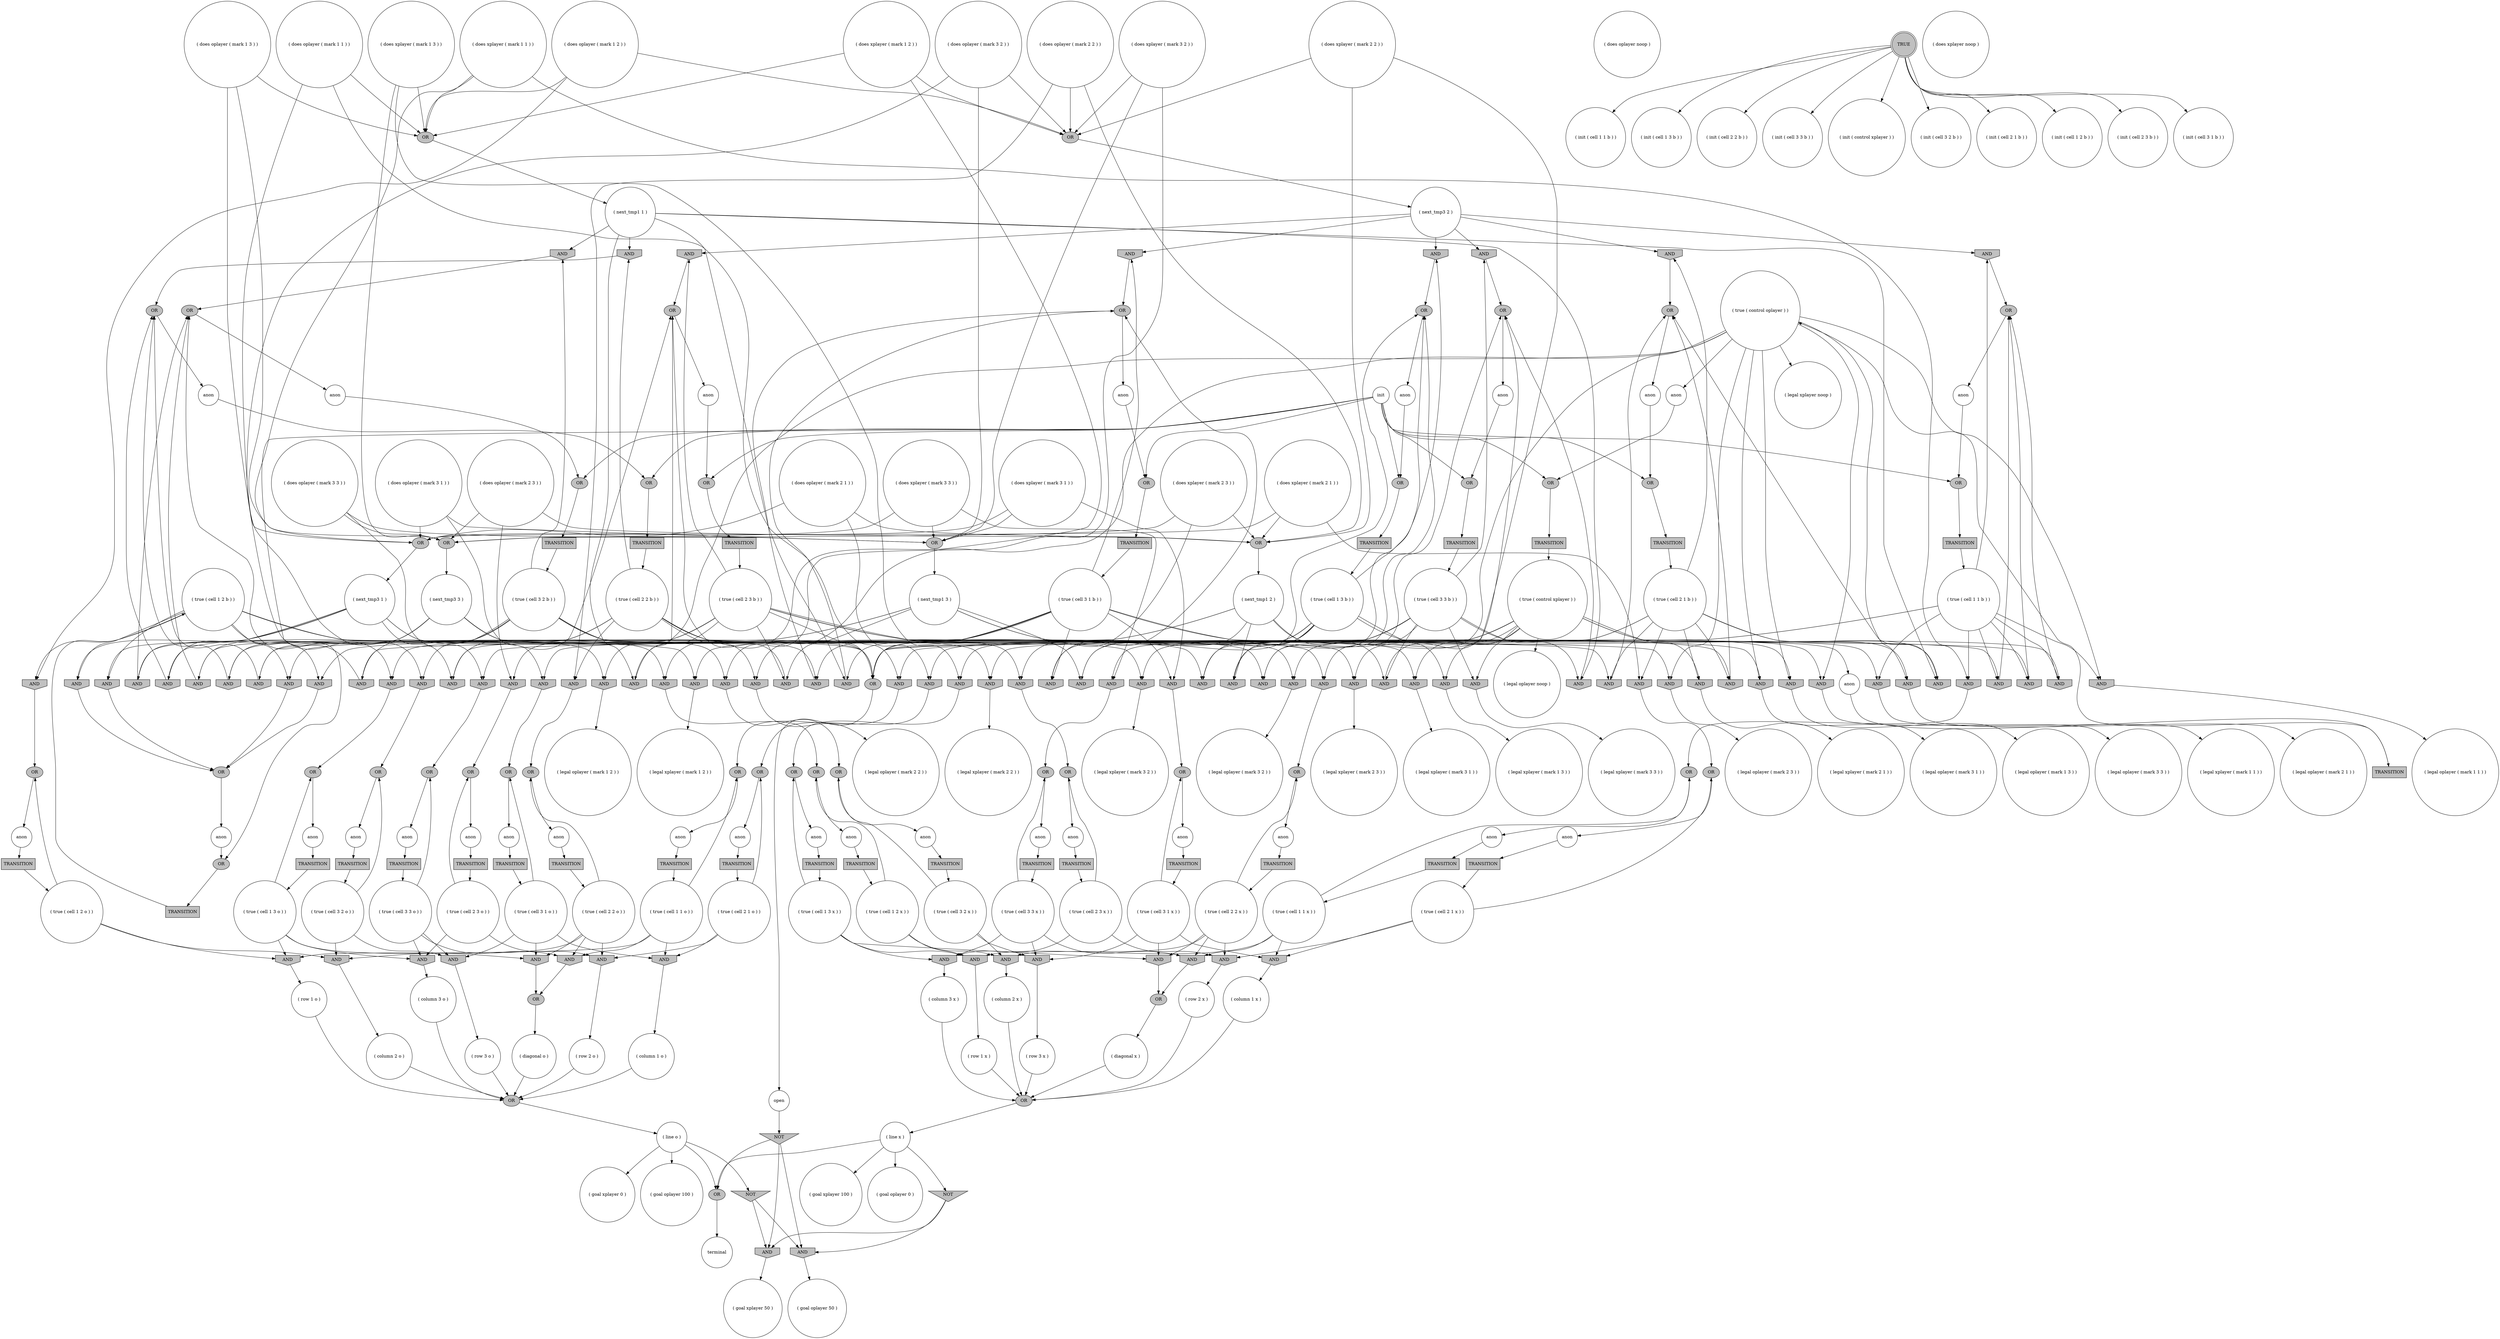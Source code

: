 digraph propNet
{
	"@406a400c"[shape=invhouse, style= filled, fillcolor=grey, label="AND"]; "@406a400c"->"@6d6fbaff"; 
	"@75ff547c"[shape=circle, style= filled, fillcolor=white, label="( does oplayer noop )"]; 
	"@4f7a8a38"[shape=box, style= filled, fillcolor=grey, label="TRANSITION"]; "@4f7a8a38"->"@4a6cf86c"; 
	"@3e4f15db"[shape=circle, style= filled, fillcolor=white, label="( row 1 x )"]; "@3e4f15db"->"@5fe28c28"; 
	"@20b3ca83"[shape=circle, style= filled, fillcolor=white, label="( does oplayer ( mark 2 1 ) )"]; "@20b3ca83"->"@21a36416"; "@20b3ca83"->"@3f0290ee"; "@20b3ca83"->"@3f5aa04b"; 
	"@3420cae9"[shape=circle, style= filled, fillcolor=white, label="anon"]; "@3420cae9"->"@406c4aa1"; 
	"@6f48e70d"[shape=circle, style= filled, fillcolor=white, label="anon"]; "@6f48e70d"->"@56a13ea6"; 
	"@214d0d46"[shape=invhouse, style= filled, fillcolor=grey, label="AND"]; "@214d0d46"->"@63700353"; 
	"@29ea179c"[shape=box, style= filled, fillcolor=grey, label="TRANSITION"]; "@29ea179c"->"@453d6dfc"; 
	"@46b0f5e9"[shape=circle, style= filled, fillcolor=white, label="( true ( cell 3 3 o ) )"]; "@46b0f5e9"->"@26231a02"; "@46b0f5e9"->"@556edb6b"; "@46b0f5e9"->"@73a0ff87"; "@46b0f5e9"->"@6124f16a"; 
	"@5fa65640"[shape=circle, style= filled, fillcolor=white, label="( true ( cell 3 1 o ) )"]; "@5fa65640"->"@149717ec"; "@5fa65640"->"@2f79da7d"; "@5fa65640"->"@2a4f8f8b"; "@5fa65640"->"@556edb6b"; 
	"@48deeb9c"[shape=invhouse, style= filled, fillcolor=grey, label="AND"]; "@48deeb9c"->"@5f44755d"; 
	"@757e2379"[shape=ellipse, style= filled, fillcolor=grey, label="OR"]; "@757e2379"->"@2c4b1932"; 
	"@680bf396"[shape=invtriangle, style= filled, fillcolor=grey, label="NOT"]; "@680bf396"->"@373c29fe"; "@680bf396"->"@3583ee8d"; 
	"@2cb3f44c"[shape=invhouse, style= filled, fillcolor=grey, label="AND"]; "@2cb3f44c"->"@39b75a89"; 
	"@3ce36adf"[shape=circle, style= filled, fillcolor=white, label="( does xplayer ( mark 2 2 ) )"]; "@3ce36adf"->"@76633855"; "@3ce36adf"->"@3f5aa04b"; "@3ce36adf"->"@13d34b59"; 
	"@36d813db"[shape=circle, style= filled, fillcolor=white, label="( does oplayer ( mark 2 2 ) )"]; "@36d813db"->"@76633855"; "@36d813db"->"@3f5aa04b"; "@36d813db"->"@129816ea"; 
	"@864ae0e"[shape=circle, style= filled, fillcolor=white, label="( init ( cell 1 1 b ) )"]; 
	"@5828f4f5"[shape=circle, style= filled, fillcolor=white, label="anon"]; "@5828f4f5"->"@c2028db"; 
	"@257dba83"[shape=circle, style= filled, fillcolor=white, label="( does oplayer ( mark 1 2 ) )"]; "@257dba83"->"@76633855"; "@257dba83"->"@32c2783c"; "@257dba83"->"@1d248eac"; 
	"@57ea2861"[shape=circle, style= filled, fillcolor=white, label="( does xplayer ( mark 1 2 ) )"]; "@57ea2861"->"@76633855"; "@57ea2861"->"@7414b05d"; "@57ea2861"->"@1d248eac"; 
	"@76633855"[shape=ellipse, style= filled, fillcolor=grey, label="OR"]; "@76633855"->"@6c07912b"; 
	"@aa80d36"[shape=circle, style= filled, fillcolor=white, label="( column 1 o )"]; "@aa80d36"->"@4e13ce16"; 
	"@50dc354e"[shape=circle, style= filled, fillcolor=white, label="( does oplayer ( mark 3 2 ) )"]; "@50dc354e"->"@76633855"; "@50dc354e"->"@6867946a"; "@50dc354e"->"@63a94154"; 
	"@4c12f0f6"[shape=ellipse, style= filled, fillcolor=grey, label="OR"]; "@4c12f0f6"->"@6f89cd7e"; 
	"@769d96e0"[shape=circle, style= filled, fillcolor=white, label="( does xplayer ( mark 3 1 ) )"]; "@769d96e0"->"@3f0290ee"; "@769d96e0"->"@78bb093"; "@769d96e0"->"@63a94154"; 
	"@4f38d17a"[shape=invhouse, style= filled, fillcolor=grey, label="AND"]; "@4f38d17a"->"@1b393f8f"; 
	"@22b2806"[shape=circle, style= filled, fillcolor=white, label="( true ( control oplayer ) )"]; "@22b2806"->"@5cb6bbaa"; "@22b2806"->"@406a400c"; "@22b2806"->"@76587918"; "@22b2806"->"@7f8574aa"; "@22b2806"->"@7285cef"; "@22b2806"->"@98f624d"; "@22b2806"->"@43e8e5a9"; "@22b2806"->"@4da03eb8"; "@22b2806"->"@a69ef2c"; "@22b2806"->"@2beef277"; "@22b2806"->"@1cda50e6"; 
	"@7e10cc38"[shape=circle, style= filled, fillcolor=white, label="( legal oplayer noop )"]; 
	"@77bdfbf0"[shape=circle, style= filled, fillcolor=white, label="( column 2 x )"]; "@77bdfbf0"->"@5fe28c28"; 
	"@2914cca4"[shape=box, style= filled, fillcolor=grey, label="TRANSITION"]; "@2914cca4"->"@56487b42"; 
	"@3d1ecba3"[shape=ellipse, style= filled, fillcolor=grey, label="OR"]; "@3d1ecba3"->"@ee4e136"; 
	"@d17222"[shape=circle, style= filled, fillcolor=white, label="( does oplayer ( mark 1 1 ) )"]; "@d17222"->"@3f0290ee"; "@d17222"->"@48deeb9c"; "@d17222"->"@1d248eac"; 
	"@1391ac7b"[shape=invhouse, style= filled, fillcolor=grey, label="AND"]; "@1391ac7b"->"@2c2968d6"; 
	"@18ccba6e"[shape=invhouse, style= filled, fillcolor=grey, label="AND"]; "@18ccba6e"->"@7d0c78ff"; 
	"@4c057f2"[shape=circle, style= filled, fillcolor=white, label="( init ( cell 1 3 b ) )"]; 
	"@4a808cdd"[shape=circle, style= filled, fillcolor=white, label="anon"]; "@4a808cdd"->"@547da7dd"; 
	"@3fe5bf34"[shape=circle, style= filled, fillcolor=white, label="anon"]; "@3fe5bf34"->"@4fe2355f"; 
	"@67994ea6"[shape=invhouse, style= filled, fillcolor=grey, label="AND"]; "@67994ea6"->"@46c0fb2"; 
	"@7b5dcd5b"[shape=invhouse, style= filled, fillcolor=grey, label="AND"]; "@7b5dcd5b"->"@3e4f15db"; 
	"@1654c71e"[shape=circle, style= filled, fillcolor=white, label="( does xplayer ( mark 2 1 ) )"]; "@1654c71e"->"@3f0290ee"; "@1654c71e"->"@105495cf"; "@1654c71e"->"@3f5aa04b"; 
	"@7b7a739"[shape=invhouse, style= filled, fillcolor=grey, label="AND"]; "@7b7a739"->"@8f693cd"; 
	"@6c07912b"[shape=circle, style= filled, fillcolor=white, label="( next_tmp3 2 )"]; "@6c07912b"->"@59da6819"; "@6c07912b"->"@cbbe2cf"; "@6c07912b"->"@4e9c33e9"; "@6c07912b"->"@12b23fe9"; "@6c07912b"->"@4f38d17a"; "@6c07912b"->"@15b8af81"; 
	"@678076a6"[shape=invhouse, style= filled, fillcolor=grey, label="AND"]; "@678076a6"->"@2823a32b"; 
	"@3ddbed7c"[shape=circle, style= filled, fillcolor=white, label="anon"]; "@3ddbed7c"->"@3d1ecba3"; 
	"@7d0c78ff"[shape=ellipse, style= filled, fillcolor=grey, label="OR"]; "@7d0c78ff"->"@3ddbed7c"; 
	"@6f89cd7e"[shape=circle, style= filled, fillcolor=white, label="anon"]; "@6f89cd7e"->"@397129a9"; 
	"@20abe7cd"[shape=ellipse, style= filled, fillcolor=grey, label="OR"]; "@20abe7cd"->"@4f7a8a38"; 
	"@7755d88"[shape=circle, style= filled, fillcolor=white, label="anon"]; "@7755d88"->"@a4fb7c"; 
	"@2beef277"[shape=invhouse, style= filled, fillcolor=grey, label="AND"]; "@2beef277"->"@1048aee9"; 
	"@3efa8cd6"[shape=circle, style= filled, fillcolor=white, label="anon"]; "@3efa8cd6"->"@30cb59ae"; 
	"@16391170"[shape=invhouse, style= filled, fillcolor=grey, label="AND"]; "@16391170"->"@64aa033b"; 
	"@1d248eac"[shape=ellipse, style= filled, fillcolor=grey, label="OR"]; "@1d248eac"->"@4b12cd26"; 
	"@73f8075e"[shape=ellipse, style= filled, fillcolor=grey, label="OR"]; "@73f8075e"->"@29ea179c"; 
	"@56a13ea6"[shape=box, style= filled, fillcolor=grey, label="TRANSITION"]; "@56a13ea6"->"@4ba39183"; 
	"@7ec3c727"[shape=invhouse, style= filled, fillcolor=grey, label="AND"]; "@7ec3c727"->"@756dccf3"; 
	"@125fc746"[shape=circle, style= filled, fillcolor=white, label="( line x )"]; "@125fc746"->"@5613fc4d"; "@125fc746"->"@4863309a"; "@125fc746"->"@b06cf66"; "@125fc746"->"@4106d1d3"; 
	"@22ecabf9"[shape=invhouse, style= filled, fillcolor=grey, label="AND"]; "@22ecabf9"->"@7d6f4421"; 
	"@4863309a"[shape=invtriangle, style= filled, fillcolor=grey, label="NOT"]; "@4863309a"->"@373c29fe"; "@4863309a"->"@3583ee8d"; 
	"@373c29fe"[shape=invhouse, style= filled, fillcolor=grey, label="AND"]; "@373c29fe"->"@429d8a45"; 
	"@4b3669e1"[shape=invhouse, style= filled, fillcolor=grey, label="AND"]; "@4b3669e1"->"@5f950cf6"; 
	"@34f0852e"[shape=ellipse, style= filled, fillcolor=grey, label="OR"]; "@34f0852e"->"@1ab7aa29"; 
	"@5fe28c28"[shape=ellipse, style= filled, fillcolor=grey, label="OR"]; "@5fe28c28"->"@125fc746"; 
	"@1b393f8f"[shape=ellipse, style= filled, fillcolor=grey, label="OR"]; "@1b393f8f"->"@4b7bd33f"; 
	"@76587918"[shape=invhouse, style= filled, fillcolor=grey, label="AND"]; "@76587918"->"@1e46ca3d"; 
	"@4cb5ad0e"[shape=circle, style= filled, fillcolor=white, label="( true ( cell 3 2 b ) )"]; "@4cb5ad0e"->"@22ecabf9"; "@4cb5ad0e"->"@7b7a739"; "@4cb5ad0e"->"@6e8d9f04"; "@4cb5ad0e"->"@6867946a"; "@4cb5ad0e"->"@4da03eb8"; "@4cb5ad0e"->"@4b3669e1"; "@4cb5ad0e"->"@5e9adbb8"; "@4cb5ad0e"->"@34f0852e"; "@4cb5ad0e"->"@653c5652"; 
	"@68109c74"[shape=circle, style= filled, fillcolor=white, label="( init ( cell 2 2 b ) )"]; 
	"@98f624d"[shape=invhouse, style= filled, fillcolor=grey, label="AND"]; "@98f624d"->"@589c2f93"; 
	"@406c4aa1"[shape=box, style= filled, fillcolor=grey, label="TRANSITION"]; "@406c4aa1"->"@13603899"; 
	"@2fe36ebc"[shape=invhouse, style= filled, fillcolor=grey, label="AND"]; "@2fe36ebc"->"@3958238a"; 
	"@31c4879e"[shape=ellipse, style= filled, fillcolor=grey, label="OR"]; "@31c4879e"->"@5da3af98"; 
	"@53aa8713"[shape=circle, style= filled, fillcolor=white, label="( goal xplayer 50 )"]; 
	"@44960990"[shape=invhouse, style= filled, fillcolor=grey, label="AND"]; "@44960990"->"@b2c3415"; 
	"@527a7162"[shape=circle, style= filled, fillcolor=white, label="anon"]; "@527a7162"->"@2a1e41f9"; 
	"@f2e624c"[shape=ellipse, style= filled, fillcolor=grey, label="OR"]; "@f2e624c"->"@2e37735d"; 
	"@68a53237"[shape=invtriangle, style= filled, fillcolor=grey, label="NOT"]; "@68a53237"->"@373c29fe"; "@68a53237"->"@3583ee8d"; "@68a53237"->"@4106d1d3"; 
	"@50edb71e"[shape=ellipse, style= filled, fillcolor=grey, label="OR"]; "@50edb71e"->"@26913c14"; 
	"@1cda50e6"[shape=invhouse, style= filled, fillcolor=grey, label="AND"]; "@1cda50e6"->"@4e59eb42"; 
	"@4106d1d3"[shape=ellipse, style= filled, fillcolor=grey, label="OR"]; "@4106d1d3"->"@26b994ff"; 
	"@c3264a0"[shape=box, style= filled, fillcolor=grey, label="TRANSITION"]; "@c3264a0"->"@4794169a"; 
	"@429d8a45"[shape=circle, style= filled, fillcolor=white, label="( goal oplayer 50 )"]; 
	"@7bd835b"[shape=circle, style= filled, fillcolor=white, label="( column 2 o )"]; "@7bd835b"->"@4e13ce16"; 
	"@1048aee9"[shape=circle, style= filled, fillcolor=white, label="( legal oplayer ( mark 2 3 ) )"]; 
	"@6ea67695"[shape=invhouse, style= filled, fillcolor=grey, label="AND"]; "@6ea67695"->"@26231a02"; 
	"@657fb2d3"[shape=invhouse, style= filled, fillcolor=grey, label="AND"]; "@657fb2d3"->"@69913fe7"; 
	"@4e59eb42"[shape=circle, style= filled, fillcolor=white, label="( legal oplayer ( mark 1 3 ) )"]; 
	"@597c981"[shape=ellipse, style= filled, fillcolor=grey, label="OR"]; "@597c981"->"@bf7be15"; 
	"@22edc160"[shape=circle, style= filled, fillcolor=white, label="( true ( cell 2 1 x ) )"]; "@22edc160"->"@678076a6"; "@22edc160"->"@59e786fa"; "@22edc160"->"@68ea2e0a"; 
	"@25c2f724"[shape=circle, style= filled, fillcolor=white, label="( true ( cell 2 3 b ) )"]; "@25c2f724"->"@59da6819"; "@25c2f724"->"@6fa9efcd"; "@25c2f724"->"@345238b3"; "@25c2f724"->"@2fe36ebc"; "@25c2f724"->"@2beef277"; "@25c2f724"->"@32e95912"; "@25c2f724"->"@16eac49b"; "@25c2f724"->"@34f0852e"; "@25c2f724"->"@657fb2d3"; 
	"@63b6377f"[shape=circle, style= filled, fillcolor=white, label="( init ( cell 3 3 b ) )"]; 
	"@4e9c33e9"[shape=invhouse, style= filled, fillcolor=grey, label="AND"]; "@4e9c33e9"->"@7d0c78ff"; 
	"@5794d12c"[shape=invhouse, style= filled, fillcolor=grey, label="AND"]; "@5794d12c"->"@31c4879e"; 
	"@12b23fe9"[shape=invhouse, style= filled, fillcolor=grey, label="AND"]; "@12b23fe9"->"@2da70fa0"; 
	"@432dbfff"[shape=invhouse, style= filled, fillcolor=grey, label="AND"]; "@432dbfff"->"@2c2968d6"; 
	"@149717ec"[shape=invhouse, style= filled, fillcolor=grey, label="AND"]; "@149717ec"->"@6136932b"; 
	"@61e50535"[shape=circle, style= filled, fillcolor=white, label="( init ( control xplayer ) )"]; 
	"@4fa342e2"[shape=invhouse, style= filled, fillcolor=grey, label="AND"]; "@4fa342e2"->"@46c0fb2"; 
	"@7639068a"[shape=circle, style= filled, fillcolor=white, label="( true ( cell 1 3 b ) )"]; "@7639068a"->"@2ed6490d"; "@7639068a"->"@12b23fe9"; "@7639068a"->"@325e7a03"; "@7639068a"->"@5f02e712"; "@7639068a"->"@7b8486f4"; "@7639068a"->"@35f1b89d"; "@7639068a"->"@34f0852e"; "@7639068a"->"@1cda50e6"; "@7639068a"->"@582b8387"; 
	"@1223cebf"[shape=circle, style= filled, fillcolor=white, label="( true ( cell 3 2 o ) )"]; "@1223cebf"->"@4c12f0f6"; "@1223cebf"->"@6067aae"; "@1223cebf"->"@556edb6b"; 
	"@41791993"[shape=circle, style= filled, fillcolor=white, label="( next_tmp3 1 )"]; "@41791993"->"@6e8d9f04"; "@41791993"->"@432dbfff"; "@41791993"->"@7b8486f4"; "@41791993"->"@18fa3735"; "@41791993"->"@32e95912"; "@41791993"->"@67994ea6"; 
	"@63ecc02f"[shape=invhouse, style= filled, fillcolor=grey, label="AND"]; "@63ecc02f"->"@7d0c78ff"; 
	"@5613fc4d"[shape=circle, style= filled, fillcolor=white, label="( goal oplayer 0 )"]; 
	"@589c2f93"[shape=circle, style= filled, fillcolor=white, label="( legal oplayer ( mark 1 1 ) )"]; 
	"@7f8574aa"[shape=circle, style= filled, fillcolor=white, label="anon"]; "@7f8574aa"->"@287d5809"; 
	"@7285cef"[shape=invhouse, style= filled, fillcolor=grey, label="AND"]; "@7285cef"->"@261bf0a0"; 
	"@544e6f7"[shape=circle, style= filled, fillcolor=white, label="( does oplayer ( mark 2 3 ) )"]; "@544e6f7"->"@2fe36ebc"; "@544e6f7"->"@757e2379"; "@544e6f7"->"@3f5aa04b"; 
	"@74617c53"[shape=circle, style= filled, fillcolor=white, label="anon"]; "@74617c53"->"@5f9fee75"; 
	"@6d6fbaff"[shape=circle, style= filled, fillcolor=white, label="( legal oplayer ( mark 2 2 ) )"]; 
	"@6124f16a"[shape=invhouse, style= filled, fillcolor=grey, label="AND"]; "@6124f16a"->"@6136932b"; 
	"@3da02761"[shape=ellipse, style= filled, fillcolor=grey, label="OR"]; "@3da02761"->"@5d7970e2"; 
	"@5cb6bbaa"[shape=invhouse, style= filled, fillcolor=grey, label="AND"]; "@5cb6bbaa"->"@2778a6a"; 
	"@2381df09"[shape=invhouse, style= filled, fillcolor=grey, label="AND"]; "@2381df09"->"@77bdfbf0"; 
	"@6fa9efcd"[shape=invhouse, style= filled, fillcolor=grey, label="AND"]; "@6fa9efcd"->"@333455e7"; 
	"@55917247"[shape=ellipse, style= filled, fillcolor=grey, label="OR"]; "@55917247"->"@3fe5bf34"; 
	"@26913c14"[shape=circle, style= filled, fillcolor=white, label="anon"]; "@26913c14"->"@c1e18f2"; 
	"@10ab5cd0"[shape=circle, style= filled, fillcolor=white, label="( row 1 o )"]; "@10ab5cd0"->"@4e13ce16"; 
	"@16eac49b"[shape=invhouse, style= filled, fillcolor=grey, label="AND"]; "@16eac49b"->"@69913fe7"; 
	"@5f950cf6"[shape=circle, style= filled, fillcolor=white, label="( legal xplayer ( mark 3 2 ) )"]; 
	"@6674c855"[shape=circle, style= filled, fillcolor=white, label="anon"]; "@6674c855"->"@1c6bb33c"; 
	"@2778a6a"[shape=circle, style= filled, fillcolor=white, label="( legal oplayer ( mark 1 2 ) )"]; 
	"@2359da15"[shape=circle, style= filled, fillcolor=white, label="( true ( cell 1 2 x ) )"]; "@2359da15"->"@2381df09"; "@2359da15"->"@f2e624c"; "@2359da15"->"@7b5dcd5b"; 
	"@b06cf66"[shape=circle, style= filled, fillcolor=white, label="( goal xplayer 100 )"]; 
	"@59da6819"[shape=invhouse, style= filled, fillcolor=grey, label="AND"]; "@59da6819"->"@69913fe7"; 
	"@2e37735d"[shape=circle, style= filled, fillcolor=white, label="anon"]; "@2e37735d"->"@6026bb93"; 
	"@37a8fe42"[shape=circle, style= filled, fillcolor=white, label="( legal oplayer ( mark 3 3 ) )"]; 
	"@6e8d9f04"[shape=invhouse, style= filled, fillcolor=grey, label="AND"]; "@6e8d9f04"->"@8f693cd"; 
	"@1487380e"[shape=box, style= filled, fillcolor=grey, label="TRANSITION"]; "@1487380e"->"@6b07b35e"; 
	"@41b21326"[shape=circle, style= filled, fillcolor=white, label="( does xplayer ( mark 1 1 ) )"]; "@41b21326"->"@3f0290ee"; "@41b21326"->"@16391170"; "@41b21326"->"@1d248eac"; 
	"@e8e70d"[shape=circle, style= filled, fillcolor=white, label="( true ( cell 3 1 x ) )"]; "@e8e70d"->"@678076a6"; "@e8e70d"->"@214d0d46"; "@e8e70d"->"@30322765"; "@e8e70d"->"@3da02761"; 
	"@21cccaf3"[shape=box, style= filled, fillcolor=grey, label="TRANSITION"]; "@21cccaf3"->"@68f75ce4"; 
	"@642d5561"[shape=circle, style= filled, fillcolor=white, label="( legal xplayer ( mark 2 3 ) )"]; 
	"@13d34b59"[shape=invhouse, style= filled, fillcolor=grey, label="AND"]; "@13d34b59"->"@54e9a1bb"; 
	"@1aa5c9d"[shape=circle, style= filled, fillcolor=white, label="( row 2 x )"]; "@1aa5c9d"->"@5fe28c28"; 
	"@50dcb4b5"[shape=circle, style= filled, fillcolor=white, label="( column 3 o )"]; "@50dcb4b5"->"@4e13ce16"; 
	"@4e03d569"[shape=circle, style= filled, fillcolor=white, label="( does xplayer noop )"]; 
	"@763f2e65"[shape=circle, style= filled, fillcolor=white, label="( line o )"]; "@763f2e65"->"@2d1da969"; "@763f2e65"->"@680bf396"; "@763f2e65"->"@4106d1d3"; "@763f2e65"->"@2d9d4f83"; 
	"@2204d434"[shape=invhouse, style= filled, fillcolor=grey, label="AND"]; "@2204d434"->"@2473cfe2"; 
	"@7153a0b6"[shape=circle, style= filled, fillcolor=white, label="( does xplayer ( mark 1 3 ) )"]; "@7153a0b6"->"@757e2379"; "@7153a0b6"->"@35f1b89d"; "@7153a0b6"->"@1d248eac"; 
	"@45f81de9"[shape=circle, style= filled, fillcolor=white, label="( diagonal o )"]; "@45f81de9"->"@4e13ce16"; 
	"@4ff1a8af"[shape=circle, style= filled, fillcolor=white, label="anon"]; "@4ff1a8af"->"@76088b4b"; 
	"@63a94154"[shape=ellipse, style= filled, fillcolor=grey, label="OR"]; "@63a94154"->"@7d0024e9"; 
	"@7414b05d"[shape=invhouse, style= filled, fillcolor=grey, label="AND"]; "@7414b05d"->"@f2e624c"; 
	"@547da7dd"[shape=box, style= filled, fillcolor=grey, label="TRANSITION"]; "@547da7dd"->"@46b0f5e9"; 
	"@1241ecd3"[shape=circle, style= filled, fillcolor=white, label="anon"]; "@1241ecd3"->"@766cc788"; 
	"@4fe2355f"[shape=box, style= filled, fillcolor=grey, label="TRANSITION"]; "@4fe2355f"->"@2cb8709b"; 
	"@7b8486f4"[shape=invhouse, style= filled, fillcolor=grey, label="AND"]; "@7b8486f4"->"@2da70fa0"; 
	"@32c2783c"[shape=invhouse, style= filled, fillcolor=grey, label="AND"]; "@32c2783c"->"@8ff58d4"; 
	"@5e9adbb8"[shape=invhouse, style= filled, fillcolor=grey, label="AND"]; "@5e9adbb8"->"@8f693cd"; 
	"@3798d967"[shape=circle, style= filled, fillcolor=white, label="( does xplayer ( mark 3 3 ) )"]; "@3798d967"->"@1ed408f0"; "@3798d967"->"@757e2379"; "@3798d967"->"@63a94154"; 
	"@2d9d4f83"[shape=circle, style= filled, fillcolor=white, label="( goal oplayer 100 )"]; 
	"@3841eb7e"[shape=circle, style= filled, fillcolor=white, label="( column 3 x )"]; "@3841eb7e"->"@5fe28c28"; 
	"@56d1bc6b"[shape=circle, style= filled, fillcolor=white, label="( next_tmp1 2 )"]; "@56d1bc6b"->"@5dd23a26"; "@56d1bc6b"->"@5794d12c"; "@56d1bc6b"->"@7b7a739"; "@56d1bc6b"->"@93edcbe"; "@56d1bc6b"->"@5f02e712"; "@56d1bc6b"->"@5023e78c"; 
	"@1ab7aa29"[shape=circle, style= filled, fillcolor=white, label="open"]; "@1ab7aa29"->"@68a53237"; 
	"@4b7bd33f"[shape=circle, style= filled, fillcolor=white, label="anon"]; "@4b7bd33f"->"@73f8075e"; 
	"@59e786fa"[shape=invhouse, style= filled, fillcolor=grey, label="AND"]; "@59e786fa"->"@1aa5c9d"; 
	"@2e69f3d0"[shape=ellipse, style= filled, fillcolor=grey, label="OR"]; "@2e69f3d0"->"@2e05f47e"; 
	"@582b8387"[shape=invhouse, style= filled, fillcolor=grey, label="AND"]; "@582b8387"->"@3cd46415"; 
	"@26231a02"[shape=ellipse, style= filled, fillcolor=grey, label="OR"]; "@26231a02"->"@4a808cdd"; 
	"@4ff5a5fd"[shape=circle, style= filled, fillcolor=white, label="( init ( cell 3 2 b ) )"]; 
	"@21a36416"[shape=invhouse, style= filled, fillcolor=grey, label="AND"]; "@21a36416"->"@2e69f3d0"; 
	"@333455e7"[shape=ellipse, style= filled, fillcolor=grey, label="OR"]; "@333455e7"->"@30f3caf4"; 
	"@62631254"[shape=invhouse, style= filled, fillcolor=grey, label="AND"]; "@62631254"->"@3841eb7e"; 
	"@68ea2e0a"[shape=ellipse, style= filled, fillcolor=grey, label="OR"]; "@68ea2e0a"->"@6674c855"; 
	"@32e95912"[shape=invhouse, style= filled, fillcolor=grey, label="AND"]; "@32e95912"->"@69913fe7"; 
	"@766cc788"[shape=ellipse, style= filled, fillcolor=grey, label="OR"]; "@766cc788"->"@3fe45b09"; 
	"@2c4b1932"[shape=circle, style= filled, fillcolor=white, label="( next_tmp3 3 )"]; "@2c4b1932"->"@63ecc02f"; "@2c4b1932"->"@1351e327"; "@2c4b1932"->"@1391ac7b"; "@2c4b1932"->"@6f89341e"; "@2c4b1932"->"@3a5a8982"; "@2c4b1932"->"@653c5652"; 
	"@b2c3415"[shape=circle, style= filled, fillcolor=white, label="( row 2 o )"]; "@b2c3415"->"@4e13ce16"; 
	"@32f2e8ca"[shape=circle, style= filled, fillcolor=white, label="anon"]; "@32f2e8ca"->"@7ce0745e"; 
	"@4a6cf86c"[shape=circle, style= filled, fillcolor=white, label="( true ( cell 3 3 b ) )"]; "@4a6cf86c"->"@1ed408f0"; "@4a6cf86c"->"@cbbe2cf"; "@4a6cf86c"->"@5794d12c"; "@4a6cf86c"->"@43e8e5a9"; "@4a6cf86c"->"@2502835"; "@4a6cf86c"->"@18fa3735"; "@4a6cf86c"->"@5c77f4fb"; "@4a6cf86c"->"@6ea67695"; "@4a6cf86c"->"@34f0852e"; 
	"@1e46ca3d"[shape=circle, style= filled, fillcolor=white, label="( legal oplayer ( mark 2 1 ) )"]; 
	"@4ee8335f"[shape=circle, style= filled, fillcolor=white, label="( true ( cell 2 3 o ) )"]; "@4ee8335f"->"@44960990"; "@4ee8335f"->"@73a0ff87"; "@4ee8335f"->"@3958238a"; 
	"@346633b5"[shape=box, style= filled, fillcolor=grey, label="TRANSITION"]; "@346633b5"->"@46911737"; 
	"@a69ef2c"[shape=circle, style= filled, fillcolor=white, label="( legal xplayer noop )"]; 
	"@2a4f8f8b"[shape=ellipse, style= filled, fillcolor=grey, label="OR"]; "@2a4f8f8b"->"@4d590460"; 
	"@61c096da"[shape=invhouse, style= filled, fillcolor=grey, label="AND"]; "@61c096da"->"@10ab5cd0"; 
	"@263cc969"[shape=circle, style= filled, fillcolor=white, label="( legal xplayer ( mark 3 1 ) )"]; 
	"@3a76f65f"[shape=ellipse, style= filled, fillcolor=grey, label="OR"]; "@3a76f65f"->"@5828f4f5"; 
	"@73a0ff87"[shape=invhouse, style= filled, fillcolor=grey, label="AND"]; "@73a0ff87"->"@50dcb4b5"; 
	"@54e9a1bb"[shape=ellipse, style= filled, fillcolor=grey, label="OR"]; "@54e9a1bb"->"@3679278a"; 
	"@46911737"[shape=circle, style= filled, fillcolor=white, label="( true ( cell 2 2 x ) )"]; "@46911737"->"@2204d434"; "@46911737"->"@2381df09"; "@46911737"->"@59e786fa"; "@46911737"->"@54e9a1bb"; "@46911737"->"@30322765"; 
	"@4e13ce16"[shape=ellipse, style= filled, fillcolor=grey, label="OR"]; "@4e13ce16"->"@763f2e65"; 
	"@2f551120"[shape=circle, style= filled, fillcolor=white, label="( diagonal x )"]; "@2f551120"->"@5fe28c28"; 
	"@2a2b1140"[shape=invhouse, style= filled, fillcolor=grey, label="AND"]; "@2a2b1140"->"@7d0c78ff"; 
	"@2473cfe2"[shape=ellipse, style= filled, fillcolor=grey, label="OR"]; "@2473cfe2"->"@2f551120"; 
	"@30f3caf4"[shape=circle, style= filled, fillcolor=white, label="anon"]; "@30f3caf4"->"@2914cca4"; 
	"@63700353"[shape=circle, style= filled, fillcolor=white, label="( row 3 x )"]; "@63700353"->"@5fe28c28"; 
	"@26b994ff"[shape=circle, style= filled, fillcolor=white, label="terminal"]; 
	"@3a5a8982"[shape=invhouse, style= filled, fillcolor=grey, label="AND"]; "@3a5a8982"->"@1b393f8f"; 
	"@69913fe7"[shape=ellipse, style= filled, fillcolor=grey, label="OR"]; "@69913fe7"->"@3efa8cd6"; 
	"@62c436b7"[shape=box, style= filled, fillcolor=grey, label="TRANSITION"]; "@62c436b7"->"@33666fbb"; 
	"@2d1da969"[shape=circle, style= filled, fillcolor=white, label="( goal xplayer 0 )"]; 
	"@5dd23a26"[shape=invhouse, style= filled, fillcolor=grey, label="AND"]; "@5dd23a26"->"@1b393f8f"; 
	"@38c825c5"[shape=circle, style= filled, fillcolor=white, label="( true ( cell 2 1 b ) )"]; "@38c825c5"->"@63ecc02f"; "@38c825c5"->"@21a36416"; "@38c825c5"->"@4e9c33e9"; "@38c825c5"->"@76587918"; "@38c825c5"->"@2a2b1140"; "@38c825c5"->"@18ccba6e"; "@38c825c5"->"@105495cf"; "@38c825c5"->"@34f0852e"; "@38c825c5"->"@3d7c4374"; 
	"@287d5809"[shape=ellipse, style= filled, fillcolor=grey, label="OR"]; "@287d5809"->"@62c436b7"; 
	"@46c0fb2"[shape=ellipse, style= filled, fillcolor=grey, label="OR"]; "@46c0fb2"->"@527a7162"; 
	"@7ce0745e"[shape=ellipse, style= filled, fillcolor=grey, label="OR"]; "@7ce0745e"->"@135a4815"; 
	"@6067aae"[shape=invhouse, style= filled, fillcolor=grey, label="AND"]; "@6067aae"->"@7bd835b"; 
	"@31eb9d93"[shape=circle, style= filled, fillcolor=white, label="( init ( cell 2 1 b ) )"]; 
	"@6136932b"[shape=ellipse, style= filled, fillcolor=grey, label="OR"]; "@6136932b"->"@45f81de9"; 
	"@2cb8709b"[shape=circle, style= filled, fillcolor=white, label="( true ( cell 1 3 x ) )"]; "@2cb8709b"->"@62631254"; "@2cb8709b"->"@55917247"; "@2cb8709b"->"@30322765"; "@2cb8709b"->"@7b5dcd5b"; 
	"@56487b42"[shape=circle, style= filled, fillcolor=white, label="( true ( cell 2 3 x ) )"]; "@56487b42"->"@333455e7"; "@56487b42"->"@62631254"; "@56487b42"->"@59e786fa"; 
	"@2d8f419e"[shape=invhouse, style= filled, fillcolor=grey, label="AND"]; "@2d8f419e"->"@2c2968d6"; 
	"@3d7c4374"[shape=invhouse, style= filled, fillcolor=grey, label="AND"]; "@3d7c4374"->"@7f614206"; 
	"@121f838"[shape=circle, style= filled, fillcolor=white, label="( does oplayer ( mark 1 3 ) )"]; "@121f838"->"@2ed6490d"; "@121f838"->"@757e2379"; "@121f838"->"@1d248eac"; 
	"@13e212dd"[shape=circle, style= filled, fillcolor=white, label="anon"]; "@13e212dd"->"@741830b8"; 
	"@78bb093"[shape=invhouse, style= filled, fillcolor=grey, label="AND"]; "@78bb093"->"@3da02761"; 
	"@6f89341e"[shape=invhouse, style= filled, fillcolor=grey, label="AND"]; "@6f89341e"->"@46c0fb2"; 
	"@13603899"[shape=circle, style= filled, fillcolor=white, label="( true ( cell 1 2 o ) )"]; "@13603899"->"@6067aae"; "@13603899"->"@61c096da"; "@13603899"->"@8ff58d4"; 
	"@49e267de"[shape=circle, style= filled, fillcolor=white, label="( true ( cell 1 1 b ) )"]; "@49e267de"->"@1351e327"; "@49e267de"->"@93edcbe"; "@49e267de"->"@25672ef8"; "@49e267de"->"@48deeb9c"; "@49e267de"->"@98f624d"; "@49e267de"->"@2cb3f44c"; "@49e267de"->"@16391170"; "@49e267de"->"@34f0852e"; "@49e267de"->"@15b8af81"; 
	"@2b90cc9"[shape=invhouse, style= filled, fillcolor=grey, label="AND"]; "@2b90cc9"->"@1549dd29"; 
	"@5c77f4fb"[shape=invhouse, style= filled, fillcolor=grey, label="AND"]; "@5c77f4fb"->"@5fd61c4b"; 
	"@556edb6b"[shape=invhouse, style= filled, fillcolor=grey, label="AND"]; "@556edb6b"->"@1c6ad196"; 
	"@5ffcaad4"[shape=circle, style= filled, fillcolor=white, label="( true ( cell 3 2 x ) )"]; "@5ffcaad4"->"@2381df09"; "@5ffcaad4"->"@7d6f4421"; "@5ffcaad4"->"@214d0d46"; 
	"@2a1e41f9"[shape=ellipse, style= filled, fillcolor=grey, label="OR"]; "@2a1e41f9"->"@c3264a0"; 
	"@5fd61c4b"[shape=circle, style= filled, fillcolor=white, label="( legal xplayer ( mark 3 3 ) )"]; 
	"@397421ba"[shape=circle, style= filled, fillcolor=white, label="( does oplayer ( mark 3 3 ) )"]; "@397421ba"->"@757e2379"; "@397421ba"->"@6ea67695"; "@397421ba"->"@63a94154"; 
	"@43e8e5a9"[shape=invhouse, style= filled, fillcolor=grey, label="AND"]; "@43e8e5a9"->"@37a8fe42"; 
	"@2af12577"[shape=box, style= filled, fillcolor=grey, label="TRANSITION"]; "@2af12577"->"@e8e70d"; 
	"@2c2968d6"[shape=ellipse, style= filled, fillcolor=grey, label="OR"]; "@2c2968d6"->"@52a1d040"; 
	"@35f1b89d"[shape=invhouse, style= filled, fillcolor=grey, label="AND"]; "@35f1b89d"->"@55917247"; 
	"@3e3155a8"[shape=invhouse, style= filled, fillcolor=grey, label="AND"]; "@3e3155a8"->"@263cc969"; 
	"@4ddc7d76"[shape=circle, style= filled, fillcolor=white, label="( true ( cell 2 2 o ) )"]; "@4ddc7d76"->"@6067aae"; "@4ddc7d76"->"@149717ec"; "@4ddc7d76"->"@44960990"; "@4ddc7d76"->"@50edb71e"; "@4ddc7d76"->"@6124f16a"; 
	"@3cd46415"[shape=circle, style= filled, fillcolor=white, label="( legal xplayer ( mark 1 3 ) )"]; 
	"@597b112"[shape=box, style= filled, fillcolor=grey, label="TRANSITION"]; "@597b112"->"@4ee8335f"; 
	"@c2028db"[shape=box, style= filled, fillcolor=grey, label="TRANSITION"]; "@c2028db"->"@5f8b4012"; 
	"@261bf0a0"[shape=circle, style= filled, fillcolor=white, label="( legal oplayer ( mark 3 1 ) )"]; 
	"@ee4e136"[shape=box, style= filled, fillcolor=grey, label="TRANSITION"]; "@ee4e136"->"@38c825c5"; 
	"@5f9fee75"[shape=ellipse, style= filled, fillcolor=grey, label="OR"]; "@5f9fee75"->"@47b41843"; 
	"@cbbe2cf"[shape=invhouse, style= filled, fillcolor=grey, label="AND"]; "@cbbe2cf"->"@31c4879e"; 
	"@7d6f4421"[shape=ellipse, style= filled, fillcolor=grey, label="OR"]; "@7d6f4421"->"@13e212dd"; 
	"@1a8fb90c"[shape=circle, style= filled, fillcolor=white, label="( init ( cell 1 2 b ) )"]; 
	"@6026bb93"[shape=box, style= filled, fillcolor=grey, label="TRANSITION"]; "@6026bb93"->"@2359da15"; 
	"@5023e78c"[shape=invhouse, style= filled, fillcolor=grey, label="AND"]; "@5023e78c"->"@46c0fb2"; 
	"@8ff58d4"[shape=ellipse, style= filled, fillcolor=grey, label="OR"]; "@8ff58d4"->"@3420cae9"; 
	"@30322765"[shape=invhouse, style= filled, fillcolor=grey, label="AND"]; "@30322765"->"@2473cfe2"; 
	"@52a1d040"[shape=circle, style= filled, fillcolor=white, label="anon"]; "@52a1d040"->"@597c981"; 
	"@373a98f7"[shape=doublecircle, style= filled, fillcolor=grey, label="TRUE"]; "@373a98f7"->"@4ff5a5fd"; "@373a98f7"->"@63b6377f"; "@373a98f7"->"@51bdd073"; "@373a98f7"->"@68109c74"; "@373a98f7"->"@61e50535"; "@373a98f7"->"@31eb9d93"; "@373a98f7"->"@4c057f2"; "@373a98f7"->"@6fcdd34d"; "@373a98f7"->"@1a8fb90c"; "@373a98f7"->"@864ae0e"; 
	"@1549dd29"[shape=circle, style= filled, fillcolor=white, label="( legal xplayer ( mark 2 2 ) )"]; 
	"@2e05f47e"[shape=circle, style= filled, fillcolor=white, label="anon"]; "@2e05f47e"->"@21cccaf3"; 
	"@25672ef8"[shape=invhouse, style= filled, fillcolor=grey, label="AND"]; "@25672ef8"->"@255d542f"; 
	"@397129a9"[shape=box, style= filled, fillcolor=grey, label="TRANSITION"]; "@397129a9"->"@1223cebf"; 
	"@55ba4a1e"[shape=circle, style= filled, fillcolor=white, label="anon"]; "@55ba4a1e"->"@1487380e"; 
	"@58622bff"[shape=circle, style= filled, fillcolor=white, label="( does xplayer ( mark 3 2 ) )"]; "@58622bff"->"@22ecabf9"; "@58622bff"->"@76633855"; "@58622bff"->"@63a94154"; 
	"@255d542f"[shape=ellipse, style= filled, fillcolor=grey, label="OR"]; "@255d542f"->"@1241ecd3"; 
	"@3fe45b09"[shape=box, style= filled, fillcolor=grey, label="TRANSITION"]; "@3fe45b09"->"@49e267de"; 
	"@756dccf3"[shape=circle, style= filled, fillcolor=white, label="( legal xplayer ( mark 1 2 ) )"]; 
	"@62309814"[shape=circle, style= filled, fillcolor=white, label="( legal oplayer ( mark 3 2 ) )"]; 
	"@4985566f"[shape=circle, style= filled, fillcolor=white, label="anon"]; "@4985566f"->"@597b112"; 
	"@5da3af98"[shape=circle, style= filled, fillcolor=white, label="anon"]; "@5da3af98"->"@20abe7cd"; 
	"@2ed6490d"[shape=invhouse, style= filled, fillcolor=grey, label="AND"]; "@2ed6490d"->"@40124467"; 
	"@3dd2bda7"[shape=box, style= filled, fillcolor=grey, label="TRANSITION"]; "@3dd2bda7"->"@25c2f724"; 
	"@93edcbe"[shape=invhouse, style= filled, fillcolor=grey, label="AND"]; "@93edcbe"->"@255d542f"; 
	"@645b5be2"[shape=invhouse, style= filled, fillcolor=grey, label="AND"]; "@645b5be2"->"@2c2968d6"; 
	"@4da03eb8"[shape=invhouse, style= filled, fillcolor=grey, label="AND"]; "@4da03eb8"->"@62309814"; 
	"@6fcdd34d"[shape=circle, style= filled, fillcolor=white, label="( init ( cell 3 1 b ) )"]; 
	"@5f44755d"[shape=ellipse, style= filled, fillcolor=grey, label="OR"]; "@5f44755d"->"@7755d88"; 
	"@453d6dfc"[shape=circle, style= filled, fillcolor=white, label="( true ( cell 3 1 b ) )"]; "@453d6dfc"->"@5dd23a26"; "@453d6dfc"->"@3e3155a8"; "@453d6dfc"->"@5e531f13"; "@453d6dfc"->"@78bb093"; "@453d6dfc"->"@7285cef"; "@453d6dfc"->"@3a5a8982"; "@453d6dfc"->"@4f38d17a"; "@453d6dfc"->"@3e2d863c"; "@453d6dfc"->"@34f0852e"; 
	"@4ba39183"[shape=circle, style= filled, fillcolor=white, label="( true ( cell 1 3 o ) )"]; "@4ba39183"->"@40124467"; "@4ba39183"->"@149717ec"; "@4ba39183"->"@61c096da"; "@4ba39183"->"@73a0ff87"; 
	"@3958238a"[shape=ellipse, style= filled, fillcolor=grey, label="OR"]; "@3958238a"->"@4985566f"; 
	"@76088b4b"[shape=box, style= filled, fillcolor=grey, label="TRANSITION"]; "@76088b4b"->"@22b2806"; 
	"@2bf03948"[shape=circle, style= filled, fillcolor=white, label="( true ( cell 2 2 b ) )"]; "@2bf03948"->"@406a400c"; "@2bf03948"->"@645b5be2"; "@2bf03948"->"@1391ac7b"; "@2bf03948"->"@432dbfff"; "@2bf03948"->"@129816ea"; "@2bf03948"->"@13d34b59"; "@2bf03948"->"@2b90cc9"; "@2bf03948"->"@34f0852e"; "@2bf03948"->"@2d8f419e"; 
	"@64aa033b"[shape=ellipse, style= filled, fillcolor=grey, label="OR"]; "@64aa033b"->"@55ba4a1e"; 
	"@325e7a03"[shape=invhouse, style= filled, fillcolor=grey, label="AND"]; "@325e7a03"->"@2da70fa0"; 
	"@135a4815"[shape=box, style= filled, fillcolor=grey, label="TRANSITION"]; "@135a4815"->"@7639068a"; 
	"@105495cf"[shape=invhouse, style= filled, fillcolor=grey, label="AND"]; "@105495cf"->"@68ea2e0a"; 
	"@2f79da7d"[shape=invhouse, style= filled, fillcolor=grey, label="AND"]; "@2f79da7d"->"@aa80d36"; 
	"@3e2d863c"[shape=invhouse, style= filled, fillcolor=grey, label="AND"]; "@3e2d863c"->"@2a4f8f8b"; 
	"@7f614206"[shape=circle, style= filled, fillcolor=white, label="( legal xplayer ( mark 2 1 ) )"]; 
	"@63cbfabe"[shape=circle, style= filled, fillcolor=white, label="( does xplayer ( mark 2 3 ) )"]; "@63cbfabe"->"@6fa9efcd"; "@63cbfabe"->"@757e2379"; "@63cbfabe"->"@3f5aa04b"; 
	"@1c6ad196"[shape=circle, style= filled, fillcolor=white, label="( row 3 o )"]; "@1c6ad196"->"@4e13ce16"; 
	"@47b41843"[shape=box, style= filled, fillcolor=grey, label="TRANSITION"]; "@47b41843"->"@4cb5ad0e"; 
	"@4b12cd26"[shape=circle, style= filled, fillcolor=white, label="( next_tmp1 1 )"]; "@4b12cd26"->"@645b5be2"; "@4b12cd26"->"@5e531f13"; "@4b12cd26"->"@18ccba6e"; "@4b12cd26"->"@2502835"; "@4b12cd26"->"@5e9adbb8"; "@4b12cd26"->"@657fb2d3"; 
	"@3f0290ee"[shape=ellipse, style= filled, fillcolor=grey, label="OR"]; "@3f0290ee"->"@41791993"; 
	"@51bdd073"[shape=circle, style= filled, fillcolor=white, label="( init ( cell 2 3 b ) )"]; 
	"@5e531f13"[shape=invhouse, style= filled, fillcolor=grey, label="AND"]; "@5e531f13"->"@1b393f8f"; 
	"@345238b3"[shape=invhouse, style= filled, fillcolor=grey, label="AND"]; "@345238b3"->"@642d5561"; 
	"@5f02e712"[shape=invhouse, style= filled, fillcolor=grey, label="AND"]; "@5f02e712"->"@2da70fa0"; 
	"@39b75a89"[shape=circle, style= filled, fillcolor=white, label="( legal xplayer ( mark 1 1 ) )"]; 
	"@6b07b35e"[shape=circle, style= filled, fillcolor=white, label="( true ( cell 1 1 x ) )"]; "@6b07b35e"->"@2204d434"; "@6b07b35e"->"@64aa033b"; "@6b07b35e"->"@678076a6"; "@6b07b35e"->"@7b5dcd5b"; 
	"@a4fb7c"[shape=box, style= filled, fillcolor=grey, label="TRANSITION"]; "@a4fb7c"->"@406597f9"; 
	"@5d7970e2"[shape=circle, style= filled, fillcolor=white, label="anon"]; "@5d7970e2"->"@2af12577"; 
	"@3679278a"[shape=circle, style= filled, fillcolor=white, label="anon"]; "@3679278a"->"@346633b5"; 
	"@bf7be15"[shape=box, style= filled, fillcolor=grey, label="TRANSITION"]; "@bf7be15"->"@2bf03948"; 
	"@4794169a"[shape=circle, style= filled, fillcolor=white, label="( true ( cell 1 2 b ) )"]; "@4794169a"->"@5cb6bbaa"; "@4794169a"->"@7ec3c727"; "@4794169a"->"@6f89341e"; "@4794169a"->"@4fa342e2"; "@4794169a"->"@5023e78c"; "@4794169a"->"@32c2783c"; "@4794169a"->"@67994ea6"; "@4794169a"->"@34f0852e"; "@4794169a"->"@7414b05d"; 
	"@1ed408f0"[shape=invhouse, style= filled, fillcolor=grey, label="AND"]; "@1ed408f0"->"@3a76f65f"; 
	"@8f693cd"[shape=ellipse, style= filled, fillcolor=grey, label="OR"]; "@8f693cd"->"@74617c53"; 
	"@1351e327"[shape=invhouse, style= filled, fillcolor=grey, label="AND"]; "@1351e327"->"@255d542f"; 
	"@2da70fa0"[shape=ellipse, style= filled, fillcolor=grey, label="OR"]; "@2da70fa0"->"@32f2e8ca"; 
	"@40124467"[shape=ellipse, style= filled, fillcolor=grey, label="OR"]; "@40124467"->"@6f48e70d"; 
	"@406597f9"[shape=circle, style= filled, fillcolor=white, label="( true ( cell 1 1 o ) )"]; "@406597f9"->"@2f79da7d"; "@406597f9"->"@5f44755d"; "@406597f9"->"@61c096da"; "@406597f9"->"@6124f16a"; 
	"@3f5aa04b"[shape=ellipse, style= filled, fillcolor=grey, label="OR"]; "@3f5aa04b"->"@56d1bc6b"; 
	"@2502835"[shape=invhouse, style= filled, fillcolor=grey, label="AND"]; "@2502835"->"@31c4879e"; 
	"@129816ea"[shape=invhouse, style= filled, fillcolor=grey, label="AND"]; "@129816ea"->"@50edb71e"; 
	"@30cb59ae"[shape=ellipse, style= filled, fillcolor=grey, label="OR"]; "@30cb59ae"->"@3dd2bda7"; 
	"@4d590460"[shape=circle, style= filled, fillcolor=white, label="anon"]; "@4d590460"->"@35e05ad6"; 
	"@3583ee8d"[shape=invhouse, style= filled, fillcolor=grey, label="AND"]; "@3583ee8d"->"@53aa8713"; 
	"@4124d8f7"[shape=circle, style= filled, fillcolor=white, label="( does oplayer ( mark 3 1 ) )"]; "@4124d8f7"->"@3f0290ee"; "@4124d8f7"->"@3e2d863c"; "@4124d8f7"->"@63a94154"; 
	"@68f75ce4"[shape=circle, style= filled, fillcolor=white, label="( true ( cell 2 1 o ) )"]; "@68f75ce4"->"@2f79da7d"; "@68f75ce4"->"@44960990"; "@68f75ce4"->"@2e69f3d0"; 
	"@302e3705"[shape=circle, style= filled, fillcolor=white, label="init"]; "@302e3705"->"@20abe7cd"; "@302e3705"->"@73f8075e"; "@302e3705"->"@5f9fee75"; "@302e3705"->"@2a1e41f9"; "@302e3705"->"@3d1ecba3"; "@302e3705"->"@287d5809"; "@302e3705"->"@7ce0745e"; "@302e3705"->"@30cb59ae"; "@302e3705"->"@766cc788"; "@302e3705"->"@597c981"; 
	"@1c6bb33c"[shape=box, style= filled, fillcolor=grey, label="TRANSITION"]; "@1c6bb33c"->"@22edc160"; 
	"@2823a32b"[shape=circle, style= filled, fillcolor=white, label="( column 1 x )"]; "@2823a32b"->"@5fe28c28"; 
	"@7d0024e9"[shape=circle, style= filled, fillcolor=white, label="( next_tmp1 3 )"]; "@7d0024e9"->"@325e7a03"; "@7d0024e9"->"@25672ef8"; "@7d0024e9"->"@2a2b1140"; "@7d0024e9"->"@4fa342e2"; "@7d0024e9"->"@16eac49b"; "@7d0024e9"->"@2d8f419e"; 
	"@15b8af81"[shape=invhouse, style= filled, fillcolor=grey, label="AND"]; "@15b8af81"->"@255d542f"; 
	"@33666fbb"[shape=circle, style= filled, fillcolor=white, label="( true ( control xplayer ) )"]; "@33666fbb"->"@3e3155a8"; "@33666fbb"->"@7ec3c727"; "@33666fbb"->"@345238b3"; "@33666fbb"->"@2cb3f44c"; "@33666fbb"->"@4ff1a8af"; "@33666fbb"->"@5c77f4fb"; "@33666fbb"->"@4b3669e1"; "@33666fbb"->"@2b90cc9"; "@33666fbb"->"@7e10cc38"; "@33666fbb"->"@582b8387"; "@33666fbb"->"@3d7c4374"; 
	"@741830b8"[shape=box, style= filled, fillcolor=grey, label="TRANSITION"]; "@741830b8"->"@5ffcaad4"; 
	"@5f8b4012"[shape=circle, style= filled, fillcolor=white, label="( true ( cell 3 3 x ) )"]; "@5f8b4012"->"@2204d434"; "@5f8b4012"->"@62631254"; "@5f8b4012"->"@3a76f65f"; "@5f8b4012"->"@214d0d46"; 
	"@6867946a"[shape=invhouse, style= filled, fillcolor=grey, label="AND"]; "@6867946a"->"@4c12f0f6"; 
	"@18fa3735"[shape=invhouse, style= filled, fillcolor=grey, label="AND"]; "@18fa3735"->"@31c4879e"; 
	"@35e05ad6"[shape=box, style= filled, fillcolor=grey, label="TRANSITION"]; "@35e05ad6"->"@5fa65640"; 
	"@c1e18f2"[shape=box, style= filled, fillcolor=grey, label="TRANSITION"]; "@c1e18f2"->"@4ddc7d76"; 
	"@653c5652"[shape=invhouse, style= filled, fillcolor=grey, label="AND"]; "@653c5652"->"@8f693cd"; 
}